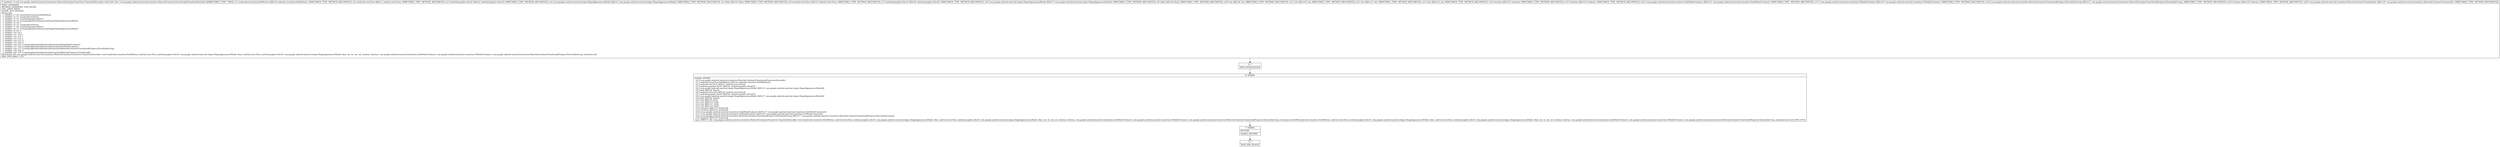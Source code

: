 digraph "CFG forcom.google.android.material.transition.MaterialContainerTransform.TransitionDrawable.\<init\>(Landroidx\/transition\/PathMotion;Landroid\/view\/View;Landroid\/graphics\/RectF;Lcom\/google\/android\/material\/shape\/ShapeAppearanceModel;FLandroid\/view\/View;Landroid\/graphics\/RectF;Lcom\/google\/android\/material\/shape\/ShapeAppearanceModel;FIIIIZZLcom\/google\/android\/material\/transition\/FadeModeEvaluator;Lcom\/google\/android\/material\/transition\/FitModeEvaluator;Lcom\/google\/android\/material\/transition\/MaterialContainerTransform$ProgressThresholdsGroup;ZLcom\/google\/android\/material\/transition\/MaterialContainerTransform$1;)V" {
Node_4 [shape=record,label="{4\:\ ?|MTH_ENTER_BLOCK\l}"];
Node_6 [shape=record,label="{6\:\ 0x0000|0x0000: INVOKE  \l  (r0 I:com.google.android.material.transition.MaterialContainerTransform$TransitionDrawable)\l  (r1 I:androidx.transition.PathMotion A[D('x0' androidx.transition.PathMotion)])\l  (r2 I:android.view.View A[D('x1' android.view.View)])\l  (r3 I:android.graphics.RectF A[D('x2' android.graphics.RectF)])\l  (r4 I:com.google.android.material.shape.ShapeAppearanceModel A[D('x3' com.google.android.material.shape.ShapeAppearanceModel)])\l  (r5 I:float A[D('x4' float)])\l  (r6 I:android.view.View A[D('x5' android.view.View)])\l  (r7 I:android.graphics.RectF A[D('x6' android.graphics.RectF)])\l  (r8 I:com.google.android.material.shape.ShapeAppearanceModel A[D('x7' com.google.android.material.shape.ShapeAppearanceModel)])\l  (r9 I:float A[D('x8' float)])\l  (r10 I:int A[D('x9' int)])\l  (r11 I:int A[D('x10' int)])\l  (r12 I:int A[D('x11' int)])\l  (r13 I:int A[D('x12' int)])\l  (r14 I:boolean A[D('x13' boolean)])\l  (r15 I:boolean A[D('x14' boolean)])\l  (r16 I:com.google.android.material.transition.FadeModeEvaluator A[D('x15' com.google.android.material.transition.FadeModeEvaluator)])\l  (r17 I:com.google.android.material.transition.FitModeEvaluator A[D('x16' com.google.android.material.transition.FitModeEvaluator)])\l  (r18 I:com.google.android.material.transition.MaterialContainerTransform$ProgressThresholdsGroup A[D('x17' com.google.android.material.transition.MaterialContainerTransform$ProgressThresholdsGroup)])\l  (r19 I:boolean A[D('x18' boolean)])\l type: DIRECT call: com.google.android.material.transition.MaterialContainerTransform.TransitionDrawable.\<init\>(androidx.transition.PathMotion, android.view.View, android.graphics.RectF, com.google.android.material.shape.ShapeAppearanceModel, float, android.view.View, android.graphics.RectF, com.google.android.material.shape.ShapeAppearanceModel, float, int, int, int, int, boolean, boolean, com.google.android.material.transition.FadeModeEvaluator, com.google.android.material.transition.FitModeEvaluator, com.google.android.material.transition.MaterialContainerTransform$ProgressThresholdsGroup, boolean):void A[MD:(androidx.transition.PathMotion, android.view.View, android.graphics.RectF, com.google.android.material.shape.ShapeAppearanceModel, float, android.view.View, android.graphics.RectF, com.google.android.material.shape.ShapeAppearanceModel, float, int, int, int, int, boolean, boolean, com.google.android.material.transition.FadeModeEvaluator, com.google.android.material.transition.FitModeEvaluator, com.google.android.material.transition.MaterialContainerTransform$ProgressThresholdsGroup, boolean):void (m)] (LINE:1074)\l}"];
Node_7 [shape=record,label="{7\:\ 0x0003|RETURN\l|0x0003: RETURN   \l}"];
Node_5 [shape=record,label="{5\:\ ?|MTH_EXIT_BLOCK\l}"];
MethodNode[shape=record,label="{\/* synthetic *\/ void com.google.android.material.transition.MaterialContainerTransform.TransitionDrawable.\<init\>((r0 'this' I:com.google.android.material.transition.MaterialContainerTransform$TransitionDrawable A[IMMUTABLE_TYPE, THIS]), (r1 I:androidx.transition.PathMotion A[D('x0' androidx.transition.PathMotion), IMMUTABLE_TYPE, METHOD_ARGUMENT]), (r2 I:android.view.View A[D('x1' android.view.View), IMMUTABLE_TYPE, METHOD_ARGUMENT]), (r3 I:android.graphics.RectF A[D('x2' android.graphics.RectF), IMMUTABLE_TYPE, METHOD_ARGUMENT]), (r4 I:com.google.android.material.shape.ShapeAppearanceModel A[D('x3' com.google.android.material.shape.ShapeAppearanceModel), IMMUTABLE_TYPE, METHOD_ARGUMENT]), (r5 I:float A[D('x4' float), IMMUTABLE_TYPE, METHOD_ARGUMENT]), (r6 I:android.view.View A[D('x5' android.view.View), IMMUTABLE_TYPE, METHOD_ARGUMENT]), (r7 I:android.graphics.RectF A[D('x6' android.graphics.RectF), IMMUTABLE_TYPE, METHOD_ARGUMENT]), (r8 I:com.google.android.material.shape.ShapeAppearanceModel A[D('x7' com.google.android.material.shape.ShapeAppearanceModel), IMMUTABLE_TYPE, METHOD_ARGUMENT]), (r9 I:float A[D('x8' float), IMMUTABLE_TYPE, METHOD_ARGUMENT]), (r10 I:int A[D('x9' int), IMMUTABLE_TYPE, METHOD_ARGUMENT]), (r11 I:int A[D('x10' int), IMMUTABLE_TYPE, METHOD_ARGUMENT]), (r12 I:int A[D('x11' int), IMMUTABLE_TYPE, METHOD_ARGUMENT]), (r13 I:int A[D('x12' int), IMMUTABLE_TYPE, METHOD_ARGUMENT]), (r14 I:boolean A[D('x13' boolean), IMMUTABLE_TYPE, METHOD_ARGUMENT]), (r15 I:boolean A[D('x14' boolean), IMMUTABLE_TYPE, METHOD_ARGUMENT]), (r16 I:com.google.android.material.transition.FadeModeEvaluator A[D('x15' com.google.android.material.transition.FadeModeEvaluator), IMMUTABLE_TYPE, METHOD_ARGUMENT]), (r17 I:com.google.android.material.transition.FitModeEvaluator A[D('x16' com.google.android.material.transition.FitModeEvaluator), IMMUTABLE_TYPE, METHOD_ARGUMENT]), (r18 I:com.google.android.material.transition.MaterialContainerTransform$ProgressThresholdsGroup A[D('x17' com.google.android.material.transition.MaterialContainerTransform$ProgressThresholdsGroup), IMMUTABLE_TYPE, METHOD_ARGUMENT]), (r19 I:boolean A[D('x18' boolean), IMMUTABLE_TYPE, METHOD_ARGUMENT]), (r20 I:com.google.android.material.transition.MaterialContainerTransform$1 A[D('x19' com.google.android.material.transition.MaterialContainerTransform$1), IMMUTABLE_TYPE, METHOD_ARGUMENT]))  | DONT_GENERATE\lMETHOD_CANDIDATE_FOR_INLINE\lUSE_LINES_HINTS\lINLINE_NOT_NEEDED\lDebug Info:\l  \-1 \-0x0003: r1 'x0' Landroidx\/transition\/PathMotion;\l  \-1 \-0x0003: r2 'x1' Landroid\/view\/View;\l  \-1 \-0x0003: r3 'x2' Landroid\/graphics\/RectF;\l  \-1 \-0x0003: r4 'x3' Lcom\/google\/android\/material\/shape\/ShapeAppearanceModel;\l  \-1 \-0x0003: r5 'x4' F\l  \-1 \-0x0003: r6 'x5' Landroid\/view\/View;\l  \-1 \-0x0003: r7 'x6' Landroid\/graphics\/RectF;\l  \-1 \-0x0003: r8 'x7' Lcom\/google\/android\/material\/shape\/ShapeAppearanceModel;\l  \-1 \-0x0003: r9 'x8' F\l  \-1 \-0x0003: r10 'x9' I\l  \-1 \-0x0003: r11 'x10' I\l  \-1 \-0x0003: r12 'x11' I\l  \-1 \-0x0003: r13 'x12' I\l  \-1 \-0x0003: r14 'x13' Z\l  \-1 \-0x0003: r15 'x14' Z\l  \-1 \-0x0003: r16 'x15' Lcom\/google\/android\/material\/transition\/FadeModeEvaluator;\l  \-1 \-0x0003: r17 'x16' Lcom\/google\/android\/material\/transition\/FitModeEvaluator;\l  \-1 \-0x0003: r18 'x17' Lcom\/google\/android\/material\/transition\/MaterialContainerTransform$ProgressThresholdsGroup;\l  \-1 \-0x0003: r19 'x18' Z\l  \-1 \-0x0003: r20 'x19' Lcom\/google\/android\/material\/transition\/MaterialContainerTransform$1;\lREPLACED_BY: com.google.android.material.transition.MaterialContainerTransform.TransitionDrawable.\<init\>(androidx.transition.PathMotion, android.view.View, android.graphics.RectF, com.google.android.material.shape.ShapeAppearanceModel, float, android.view.View, android.graphics.RectF, com.google.android.material.shape.ShapeAppearanceModel, float, int, int, int, int, boolean, boolean, com.google.android.material.transition.FadeModeEvaluator, com.google.android.material.transition.FitModeEvaluator, com.google.android.material.transition.MaterialContainerTransform$ProgressThresholdsGroup, boolean):void\lSKIP_MTH_ARGS: \{19\}\l}"];
MethodNode -> Node_4;Node_4 -> Node_6;
Node_6 -> Node_7;
Node_7 -> Node_5;
}

